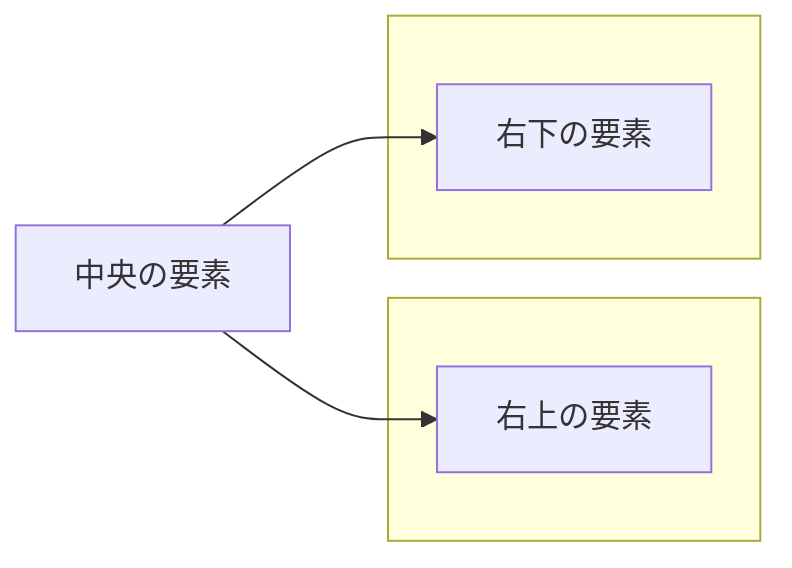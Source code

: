 flowchart LR
    A[中央の要素]

    subgraph RightTop[ ]
        direction TB
        B[右上の要素]
    end

    subgraph RightBottom[ ]
        direction TB
        C[右下の要素]
    end

    A --> B
    A --> C